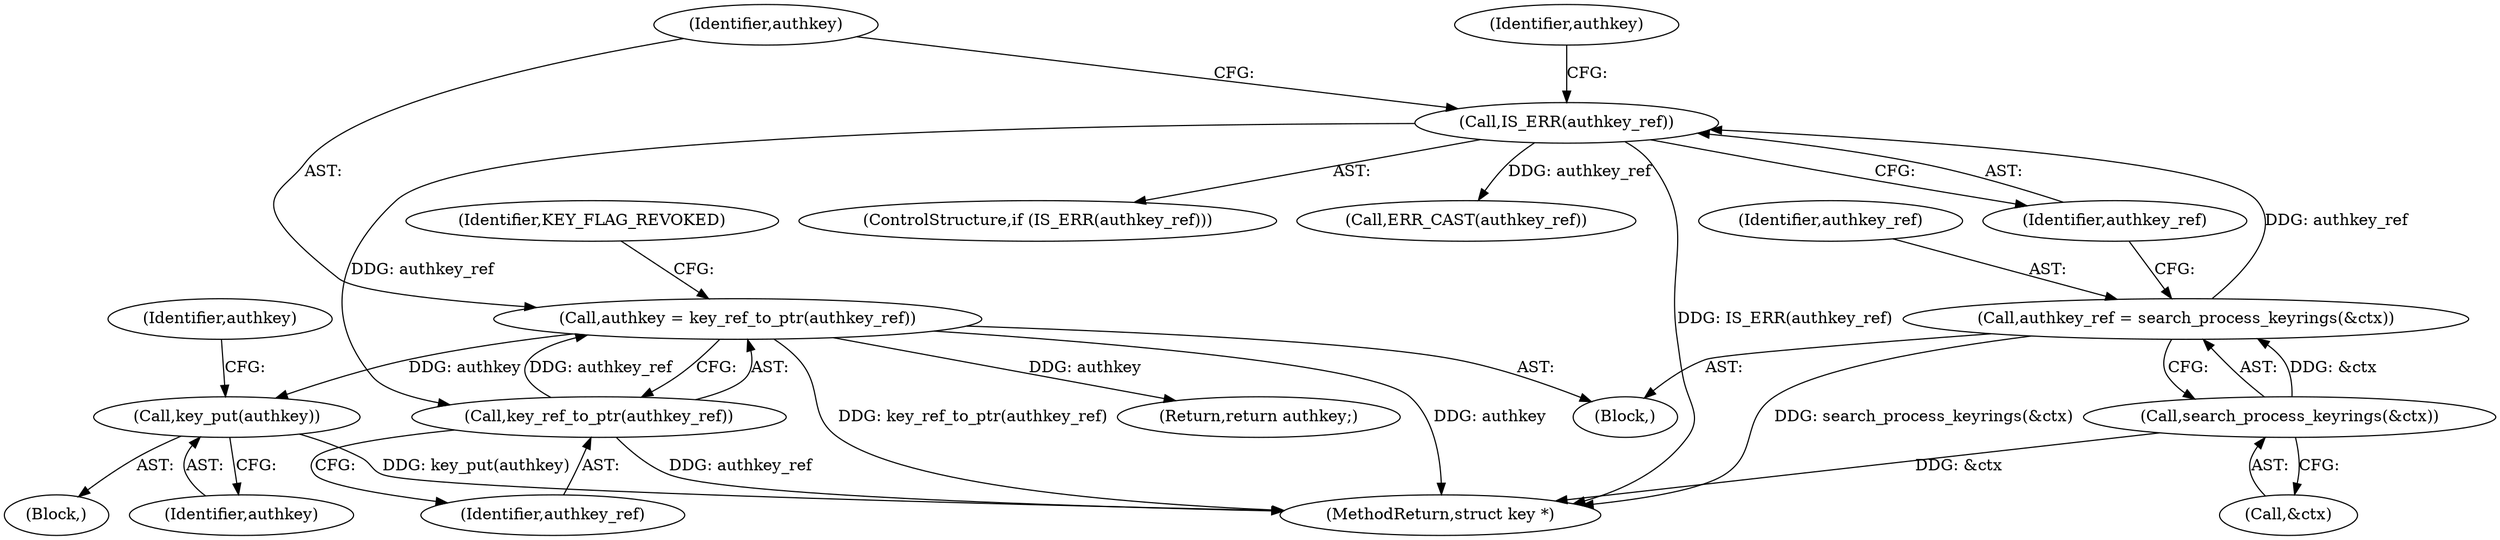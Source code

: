 digraph "0_linux_c06cfb08b88dfbe13be44a69ae2fdc3a7c902d81_5@pointer" {
"1000148" [label="(Call,key_put(authkey))"];
"1000136" [label="(Call,authkey = key_ref_to_ptr(authkey_ref))"];
"1000138" [label="(Call,key_ref_to_ptr(authkey_ref))"];
"1000117" [label="(Call,IS_ERR(authkey_ref))"];
"1000111" [label="(Call,authkey_ref = search_process_keyrings(&ctx))"];
"1000113" [label="(Call,search_process_keyrings(&ctx))"];
"1000116" [label="(ControlStructure,if (IS_ERR(authkey_ref)))"];
"1000142" [label="(Identifier,KEY_FLAG_REVOKED)"];
"1000111" [label="(Call,authkey_ref = search_process_keyrings(&ctx))"];
"1000117" [label="(Call,IS_ERR(authkey_ref))"];
"1000102" [label="(Block,)"];
"1000138" [label="(Call,key_ref_to_ptr(authkey_ref))"];
"1000151" [label="(Identifier,authkey)"];
"1000114" [label="(Call,&ctx)"];
"1000136" [label="(Call,authkey = key_ref_to_ptr(authkey_ref))"];
"1000118" [label="(Identifier,authkey_ref)"];
"1000113" [label="(Call,search_process_keyrings(&ctx))"];
"1000147" [label="(Block,)"];
"1000137" [label="(Identifier,authkey)"];
"1000156" [label="(Return,return authkey;)"];
"1000112" [label="(Identifier,authkey_ref)"];
"1000149" [label="(Identifier,authkey)"];
"1000158" [label="(MethodReturn,struct key *)"];
"1000148" [label="(Call,key_put(authkey))"];
"1000139" [label="(Identifier,authkey_ref)"];
"1000122" [label="(Call,ERR_CAST(authkey_ref))"];
"1000121" [label="(Identifier,authkey)"];
"1000148" -> "1000147"  [label="AST: "];
"1000148" -> "1000149"  [label="CFG: "];
"1000149" -> "1000148"  [label="AST: "];
"1000151" -> "1000148"  [label="CFG: "];
"1000148" -> "1000158"  [label="DDG: key_put(authkey)"];
"1000136" -> "1000148"  [label="DDG: authkey"];
"1000136" -> "1000102"  [label="AST: "];
"1000136" -> "1000138"  [label="CFG: "];
"1000137" -> "1000136"  [label="AST: "];
"1000138" -> "1000136"  [label="AST: "];
"1000142" -> "1000136"  [label="CFG: "];
"1000136" -> "1000158"  [label="DDG: authkey"];
"1000136" -> "1000158"  [label="DDG: key_ref_to_ptr(authkey_ref)"];
"1000138" -> "1000136"  [label="DDG: authkey_ref"];
"1000136" -> "1000156"  [label="DDG: authkey"];
"1000138" -> "1000139"  [label="CFG: "];
"1000139" -> "1000138"  [label="AST: "];
"1000138" -> "1000158"  [label="DDG: authkey_ref"];
"1000117" -> "1000138"  [label="DDG: authkey_ref"];
"1000117" -> "1000116"  [label="AST: "];
"1000117" -> "1000118"  [label="CFG: "];
"1000118" -> "1000117"  [label="AST: "];
"1000121" -> "1000117"  [label="CFG: "];
"1000137" -> "1000117"  [label="CFG: "];
"1000117" -> "1000158"  [label="DDG: IS_ERR(authkey_ref)"];
"1000111" -> "1000117"  [label="DDG: authkey_ref"];
"1000117" -> "1000122"  [label="DDG: authkey_ref"];
"1000111" -> "1000102"  [label="AST: "];
"1000111" -> "1000113"  [label="CFG: "];
"1000112" -> "1000111"  [label="AST: "];
"1000113" -> "1000111"  [label="AST: "];
"1000118" -> "1000111"  [label="CFG: "];
"1000111" -> "1000158"  [label="DDG: search_process_keyrings(&ctx)"];
"1000113" -> "1000111"  [label="DDG: &ctx"];
"1000113" -> "1000114"  [label="CFG: "];
"1000114" -> "1000113"  [label="AST: "];
"1000113" -> "1000158"  [label="DDG: &ctx"];
}
